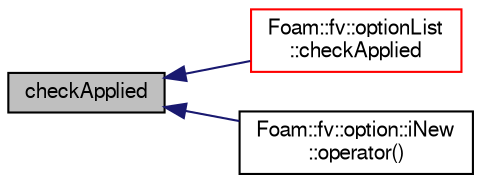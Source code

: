 digraph "checkApplied"
{
  bgcolor="transparent";
  edge [fontname="FreeSans",fontsize="10",labelfontname="FreeSans",labelfontsize="10"];
  node [fontname="FreeSans",fontsize="10",shape=record];
  rankdir="LR";
  Node1458 [label="checkApplied",height=0.2,width=0.4,color="black", fillcolor="grey75", style="filled", fontcolor="black"];
  Node1458 -> Node1459 [dir="back",color="midnightblue",fontsize="10",style="solid",fontname="FreeSans"];
  Node1459 [label="Foam::fv::optionList\l::checkApplied",height=0.2,width=0.4,color="red",URL="$a23454.html#a5495c2a85277cf4290036c193fdb6d48",tooltip="Check that all sources have been applied. "];
  Node1458 -> Node1462 [dir="back",color="midnightblue",fontsize="10",style="solid",fontname="FreeSans"];
  Node1462 [label="Foam::fv::option::iNew\l::operator()",height=0.2,width=0.4,color="black",URL="$a23450.html#aade9db5e363d52d9f47d6ae1f680d6f9"];
}
